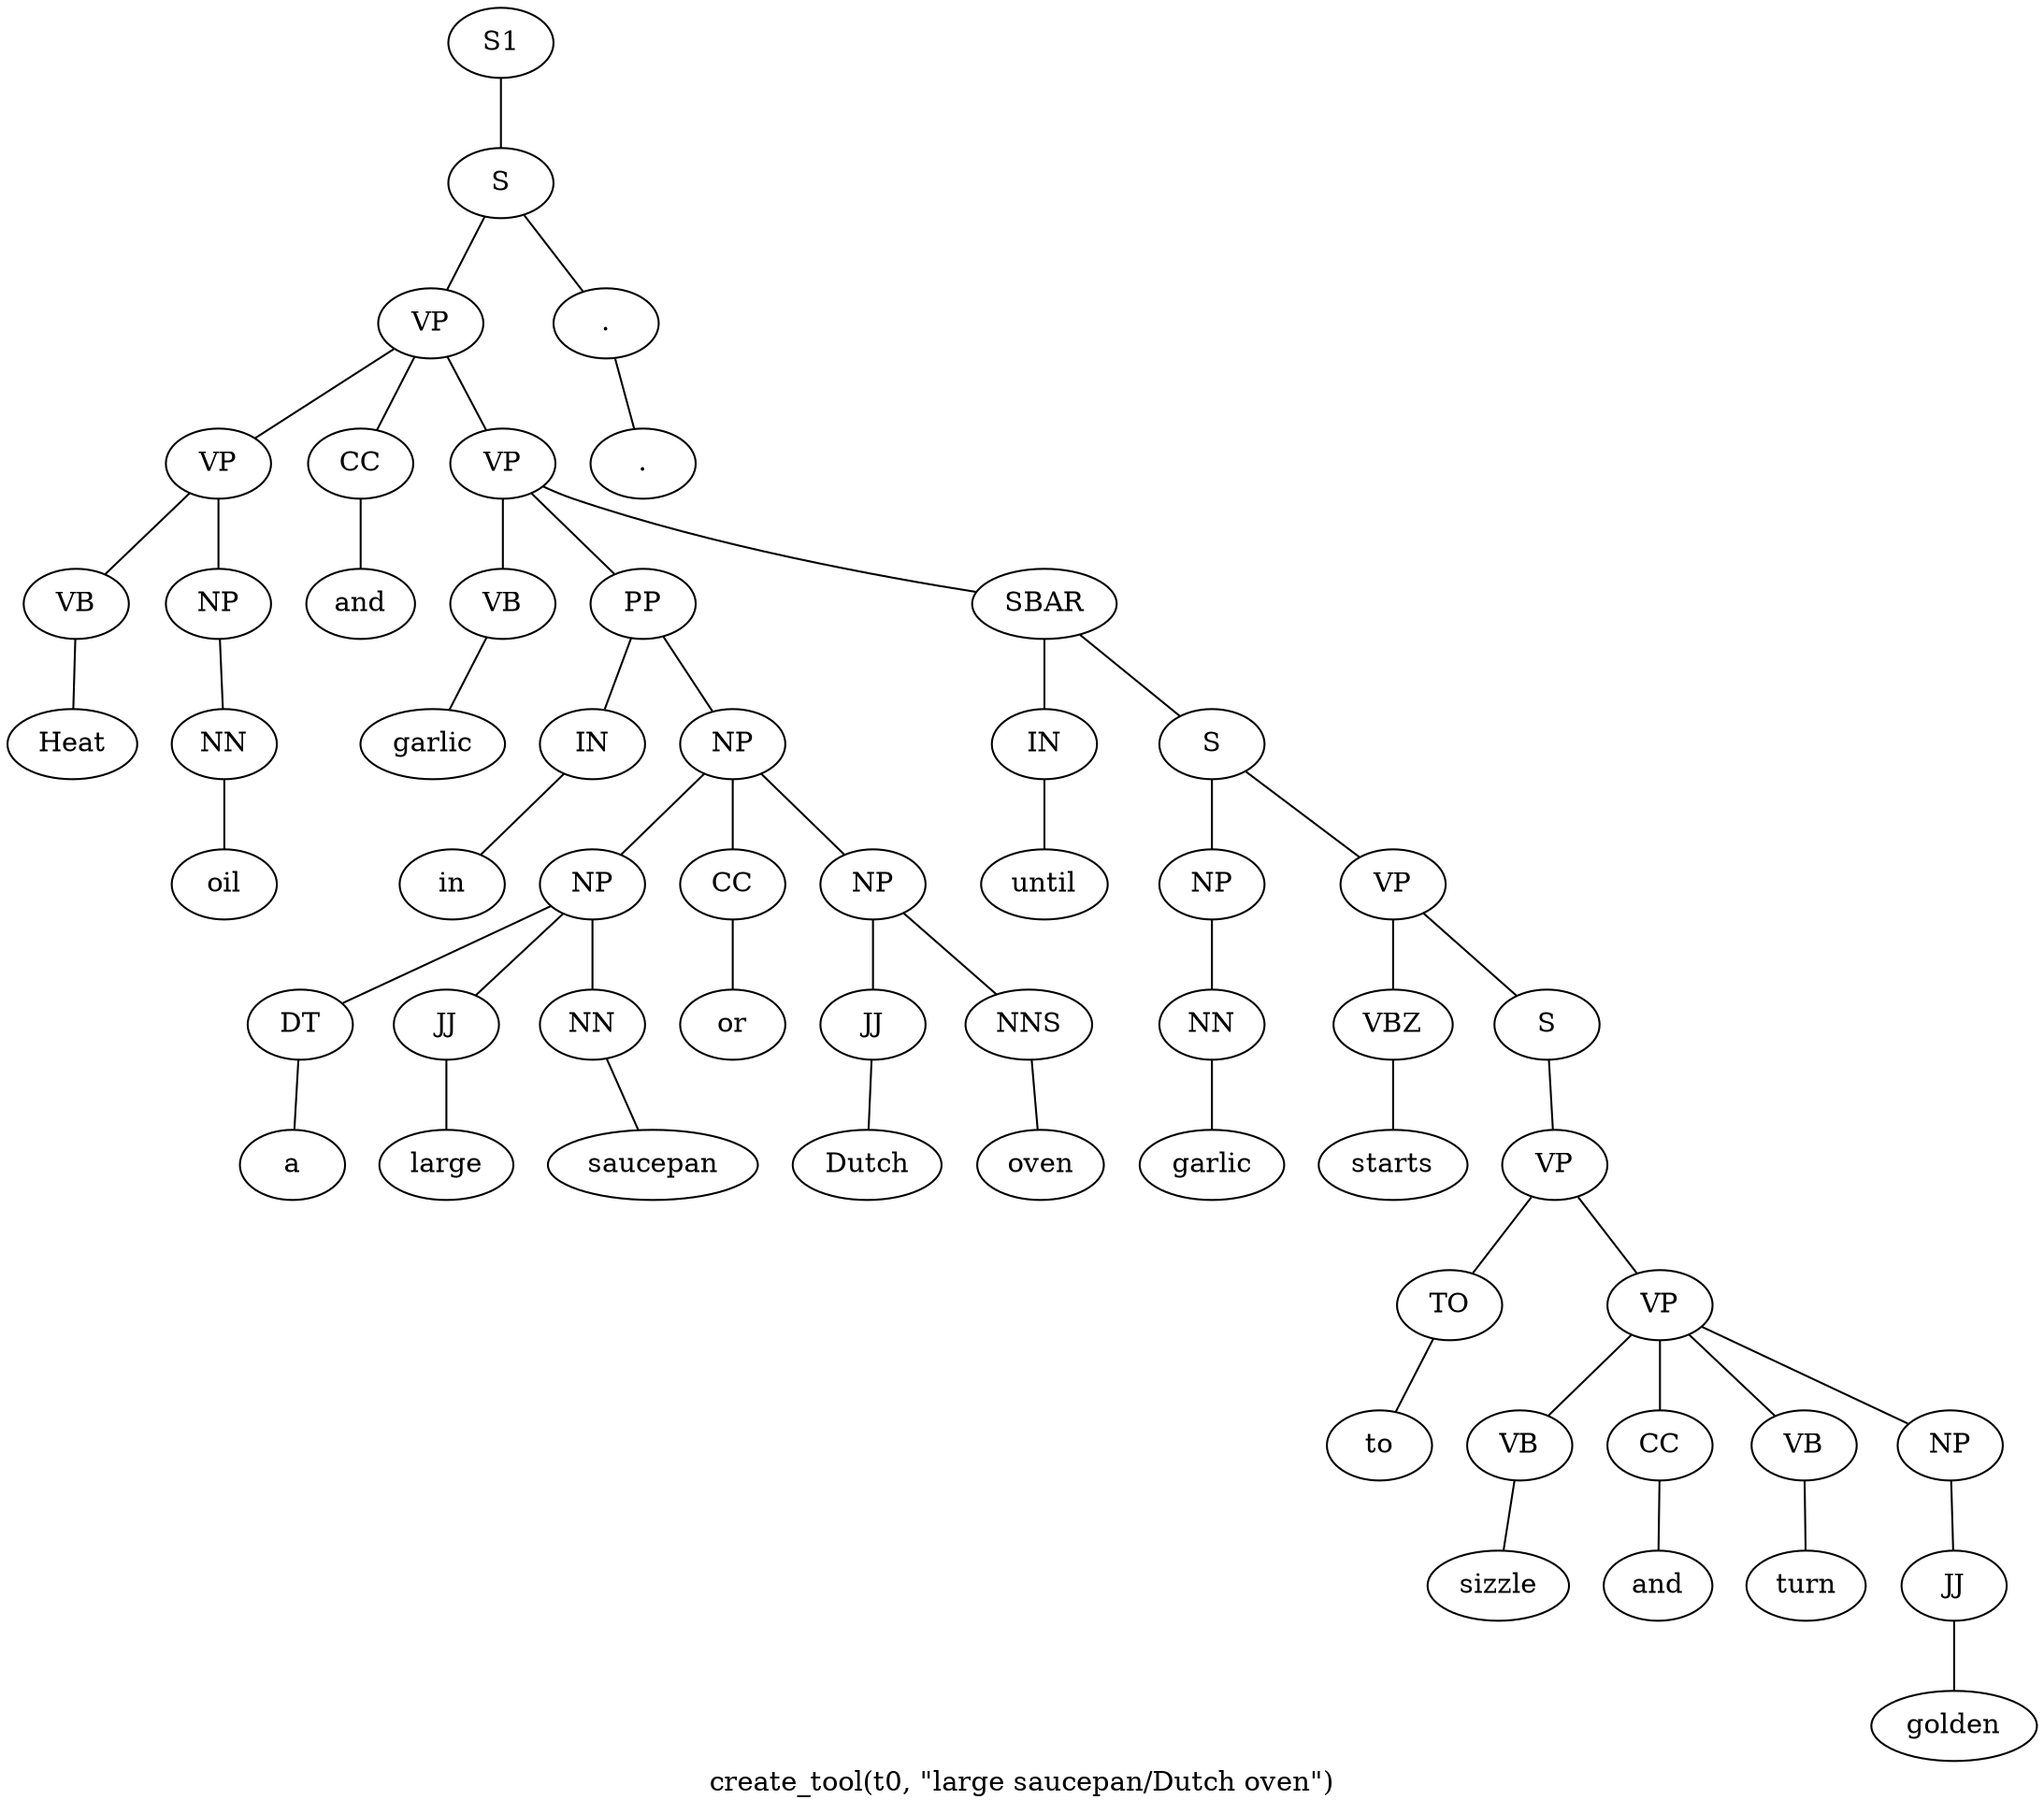 graph SyntaxGraph {
	label = "create_tool(t0, \"large saucepan/Dutch oven\")";
	Node0 [label="S1"];
	Node1 [label="S"];
	Node2 [label="VP"];
	Node3 [label="VP"];
	Node4 [label="VB"];
	Node5 [label="Heat"];
	Node6 [label="NP"];
	Node7 [label="NN"];
	Node8 [label="oil"];
	Node9 [label="CC"];
	Node10 [label="and"];
	Node11 [label="VP"];
	Node12 [label="VB"];
	Node13 [label="garlic"];
	Node14 [label="PP"];
	Node15 [label="IN"];
	Node16 [label="in"];
	Node17 [label="NP"];
	Node18 [label="NP"];
	Node19 [label="DT"];
	Node20 [label="a"];
	Node21 [label="JJ"];
	Node22 [label="large"];
	Node23 [label="NN"];
	Node24 [label="saucepan"];
	Node25 [label="CC"];
	Node26 [label="or"];
	Node27 [label="NP"];
	Node28 [label="JJ"];
	Node29 [label="Dutch"];
	Node30 [label="NNS"];
	Node31 [label="oven"];
	Node32 [label="SBAR"];
	Node33 [label="IN"];
	Node34 [label="until"];
	Node35 [label="S"];
	Node36 [label="NP"];
	Node37 [label="NN"];
	Node38 [label="garlic"];
	Node39 [label="VP"];
	Node40 [label="VBZ"];
	Node41 [label="starts"];
	Node42 [label="S"];
	Node43 [label="VP"];
	Node44 [label="TO"];
	Node45 [label="to"];
	Node46 [label="VP"];
	Node47 [label="VB"];
	Node48 [label="sizzle"];
	Node49 [label="CC"];
	Node50 [label="and"];
	Node51 [label="VB"];
	Node52 [label="turn"];
	Node53 [label="NP"];
	Node54 [label="JJ"];
	Node55 [label="golden"];
	Node56 [label="."];
	Node57 [label="."];

	Node0 -- Node1;
	Node1 -- Node2;
	Node1 -- Node56;
	Node2 -- Node3;
	Node2 -- Node9;
	Node2 -- Node11;
	Node3 -- Node4;
	Node3 -- Node6;
	Node4 -- Node5;
	Node6 -- Node7;
	Node7 -- Node8;
	Node9 -- Node10;
	Node11 -- Node12;
	Node11 -- Node14;
	Node11 -- Node32;
	Node12 -- Node13;
	Node14 -- Node15;
	Node14 -- Node17;
	Node15 -- Node16;
	Node17 -- Node18;
	Node17 -- Node25;
	Node17 -- Node27;
	Node18 -- Node19;
	Node18 -- Node21;
	Node18 -- Node23;
	Node19 -- Node20;
	Node21 -- Node22;
	Node23 -- Node24;
	Node25 -- Node26;
	Node27 -- Node28;
	Node27 -- Node30;
	Node28 -- Node29;
	Node30 -- Node31;
	Node32 -- Node33;
	Node32 -- Node35;
	Node33 -- Node34;
	Node35 -- Node36;
	Node35 -- Node39;
	Node36 -- Node37;
	Node37 -- Node38;
	Node39 -- Node40;
	Node39 -- Node42;
	Node40 -- Node41;
	Node42 -- Node43;
	Node43 -- Node44;
	Node43 -- Node46;
	Node44 -- Node45;
	Node46 -- Node47;
	Node46 -- Node49;
	Node46 -- Node51;
	Node46 -- Node53;
	Node47 -- Node48;
	Node49 -- Node50;
	Node51 -- Node52;
	Node53 -- Node54;
	Node54 -- Node55;
	Node56 -- Node57;
}